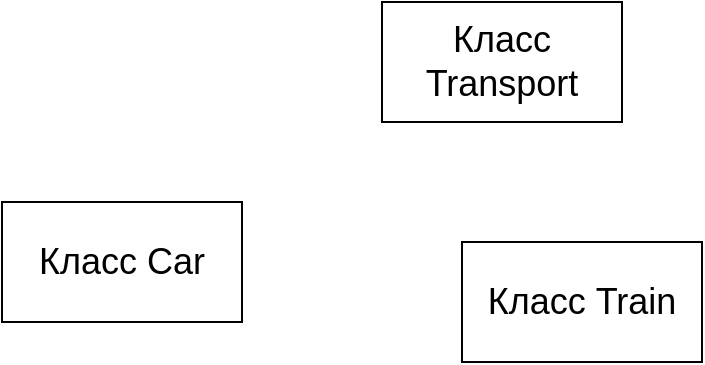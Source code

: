 <mxfile version="24.3.1" type="github">
  <diagram name="Page-1" id="JOVzcGNJen-IWIvnoUMp">
    <mxGraphModel dx="988" dy="523" grid="1" gridSize="10" guides="1" tooltips="1" connect="1" arrows="1" fold="1" page="1" pageScale="1" pageWidth="850" pageHeight="1100" math="0" shadow="0">
      <root>
        <mxCell id="0" />
        <mxCell id="1" parent="0" />
        <mxCell id="3bn9WkGWR_MUdh82pVLr-1" value="&lt;span style=&quot;font-size: 18px;&quot;&gt;Класс Transport&lt;/span&gt;" style="rounded=0;whiteSpace=wrap;html=1;" vertex="1" parent="1">
          <mxGeometry x="370" y="130" width="120" height="60" as="geometry" />
        </mxCell>
        <mxCell id="3bn9WkGWR_MUdh82pVLr-2" value="&lt;font style=&quot;font-size: 18px;&quot;&gt;Класс Car&lt;/font&gt;" style="rounded=0;whiteSpace=wrap;html=1;" vertex="1" parent="1">
          <mxGeometry x="180" y="230" width="120" height="60" as="geometry" />
        </mxCell>
        <mxCell id="3bn9WkGWR_MUdh82pVLr-3" value="&lt;font style=&quot;font-size: 18px;&quot;&gt;Класс Train&lt;/font&gt;" style="rounded=0;whiteSpace=wrap;html=1;" vertex="1" parent="1">
          <mxGeometry x="410" y="250" width="120" height="60" as="geometry" />
        </mxCell>
      </root>
    </mxGraphModel>
  </diagram>
</mxfile>
